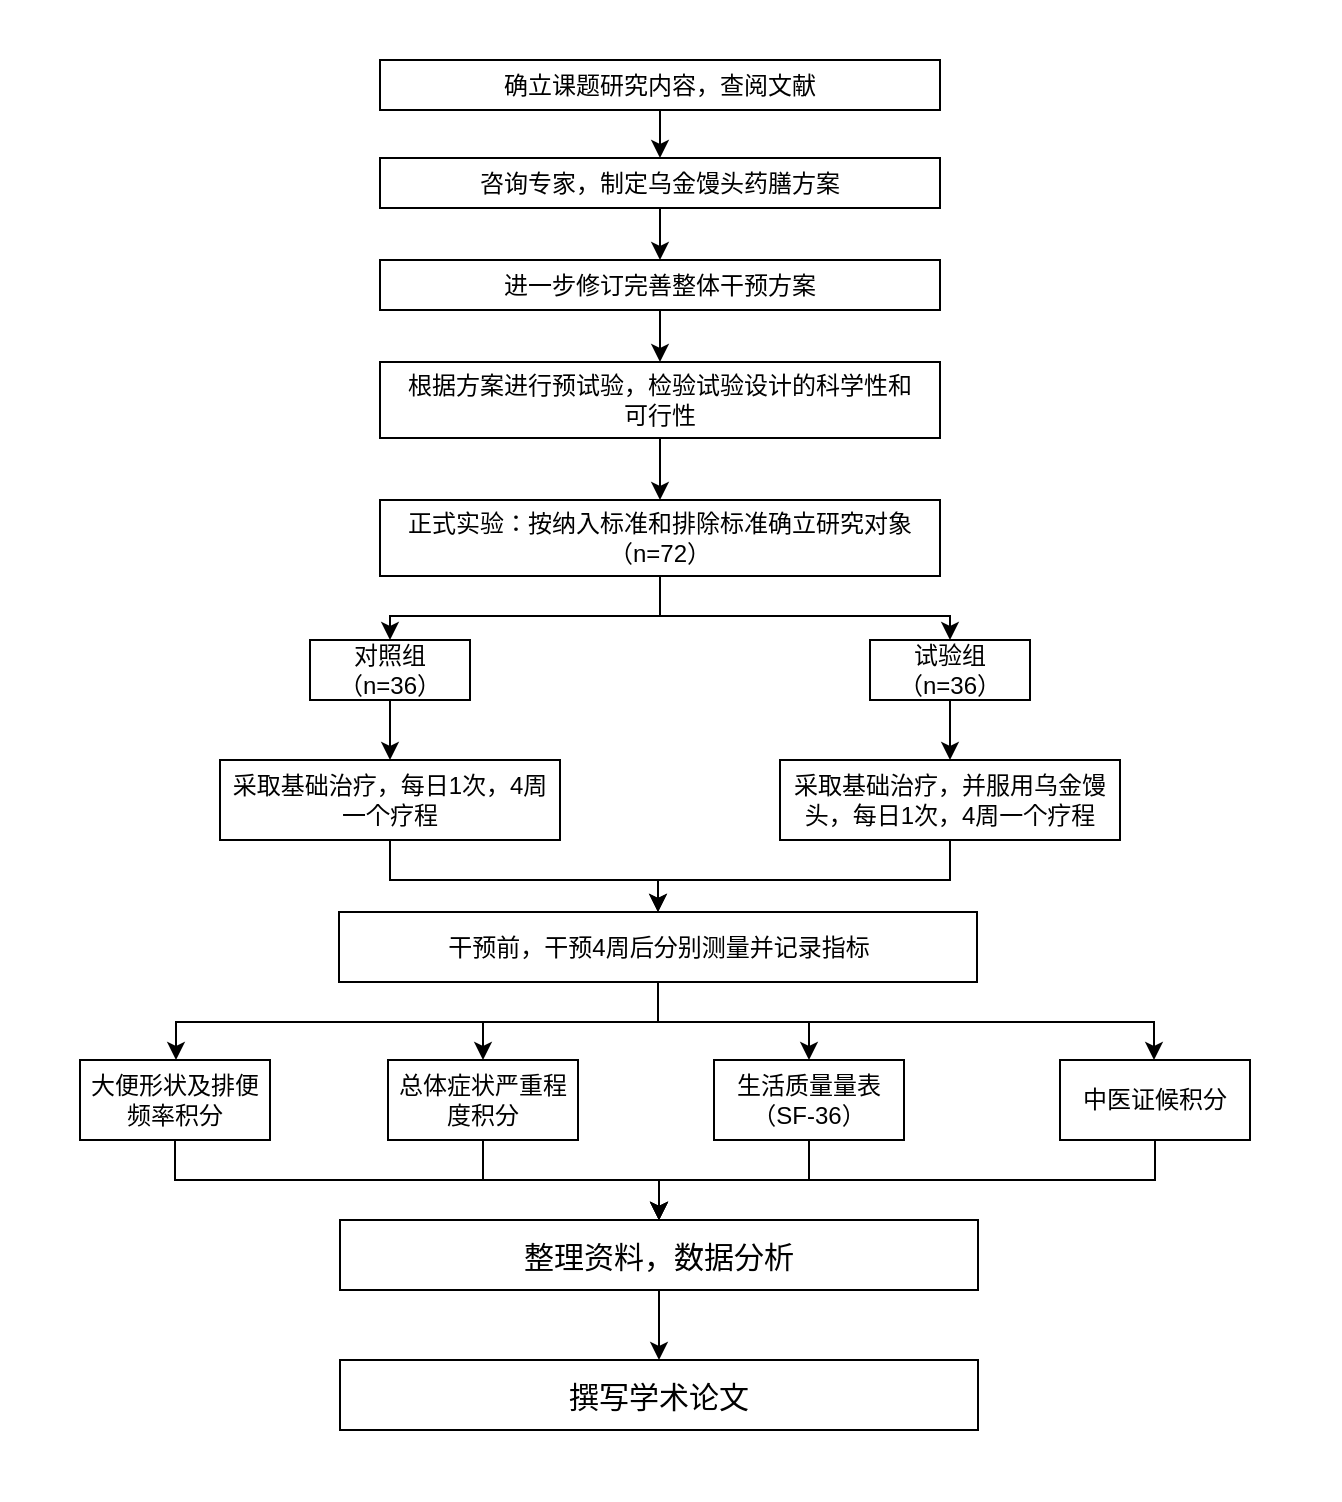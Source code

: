 <mxfile version="26.1.1">
  <diagram name="第 1 页" id="43g43-p8lrJT_yF0-TSw">
    <mxGraphModel dx="1076" dy="616" grid="1" gridSize="10" guides="1" tooltips="1" connect="1" arrows="1" fold="1" page="1" pageScale="1" pageWidth="827" pageHeight="1169" math="0" shadow="0">
      <root>
        <mxCell id="0" />
        <mxCell id="1" parent="0" />
        <mxCell id="D2ccaEsxYQHLOQnfDHp8-27" style="edgeStyle=orthogonalEdgeStyle;rounded=0;orthogonalLoop=1;jettySize=auto;html=1;exitX=0.5;exitY=1;exitDx=0;exitDy=0;entryX=0.5;entryY=0;entryDx=0;entryDy=0;" edge="1" parent="1" source="D2ccaEsxYQHLOQnfDHp8-1" target="D2ccaEsxYQHLOQnfDHp8-2">
          <mxGeometry relative="1" as="geometry" />
        </mxCell>
        <mxCell id="D2ccaEsxYQHLOQnfDHp8-1" value="&lt;font&gt;确立课题研究内容，查阅文献&lt;/font&gt;" style="rounded=0;whiteSpace=wrap;html=1;fontSize=12;" vertex="1" parent="1">
          <mxGeometry x="300" y="110" width="280" height="25" as="geometry" />
        </mxCell>
        <mxCell id="D2ccaEsxYQHLOQnfDHp8-28" style="edgeStyle=orthogonalEdgeStyle;rounded=0;orthogonalLoop=1;jettySize=auto;html=1;exitX=0.5;exitY=1;exitDx=0;exitDy=0;entryX=0.5;entryY=0;entryDx=0;entryDy=0;" edge="1" parent="1" source="D2ccaEsxYQHLOQnfDHp8-2" target="D2ccaEsxYQHLOQnfDHp8-3">
          <mxGeometry relative="1" as="geometry" />
        </mxCell>
        <mxCell id="D2ccaEsxYQHLOQnfDHp8-2" value="&lt;font&gt;咨询专家，制定乌金馒头药膳方案&lt;/font&gt;" style="rounded=0;whiteSpace=wrap;html=1;fontSize=12;" vertex="1" parent="1">
          <mxGeometry x="300" y="159" width="280" height="25" as="geometry" />
        </mxCell>
        <mxCell id="D2ccaEsxYQHLOQnfDHp8-29" style="edgeStyle=orthogonalEdgeStyle;rounded=0;orthogonalLoop=1;jettySize=auto;html=1;exitX=0.5;exitY=1;exitDx=0;exitDy=0;entryX=0.5;entryY=0;entryDx=0;entryDy=0;" edge="1" parent="1" source="D2ccaEsxYQHLOQnfDHp8-3" target="D2ccaEsxYQHLOQnfDHp8-4">
          <mxGeometry relative="1" as="geometry" />
        </mxCell>
        <mxCell id="D2ccaEsxYQHLOQnfDHp8-3" value="&lt;font&gt;进一步修订完善整体干预方案&lt;/font&gt;" style="rounded=0;whiteSpace=wrap;html=1;fontSize=12;" vertex="1" parent="1">
          <mxGeometry x="300" y="210" width="280" height="25" as="geometry" />
        </mxCell>
        <mxCell id="D2ccaEsxYQHLOQnfDHp8-30" style="edgeStyle=orthogonalEdgeStyle;rounded=0;orthogonalLoop=1;jettySize=auto;html=1;exitX=0.5;exitY=1;exitDx=0;exitDy=0;" edge="1" parent="1" source="D2ccaEsxYQHLOQnfDHp8-4" target="D2ccaEsxYQHLOQnfDHp8-6">
          <mxGeometry relative="1" as="geometry" />
        </mxCell>
        <mxCell id="D2ccaEsxYQHLOQnfDHp8-4" value="&lt;font&gt;根据方案进行预试验，检验试验设计的科学性和&lt;/font&gt;&lt;div&gt;&lt;font&gt;可行性&lt;/font&gt;&lt;/div&gt;" style="rounded=0;whiteSpace=wrap;html=1;fontSize=12;" vertex="1" parent="1">
          <mxGeometry x="300" y="261" width="280" height="38" as="geometry" />
        </mxCell>
        <mxCell id="D2ccaEsxYQHLOQnfDHp8-31" style="edgeStyle=orthogonalEdgeStyle;rounded=0;orthogonalLoop=1;jettySize=auto;html=1;entryX=0.5;entryY=0;entryDx=0;entryDy=0;" edge="1" parent="1" source="D2ccaEsxYQHLOQnfDHp8-6" target="D2ccaEsxYQHLOQnfDHp8-7">
          <mxGeometry relative="1" as="geometry" />
        </mxCell>
        <mxCell id="D2ccaEsxYQHLOQnfDHp8-32" style="edgeStyle=orthogonalEdgeStyle;rounded=0;orthogonalLoop=1;jettySize=auto;html=1;" edge="1" parent="1" source="D2ccaEsxYQHLOQnfDHp8-6" target="D2ccaEsxYQHLOQnfDHp8-8">
          <mxGeometry relative="1" as="geometry" />
        </mxCell>
        <mxCell id="D2ccaEsxYQHLOQnfDHp8-6" value="正式实验：按纳入标准和排除标准确立研究对象（n=72）" style="rounded=0;whiteSpace=wrap;html=1;fontSize=12;" vertex="1" parent="1">
          <mxGeometry x="300" y="330" width="280" height="38" as="geometry" />
        </mxCell>
        <mxCell id="D2ccaEsxYQHLOQnfDHp8-33" style="edgeStyle=orthogonalEdgeStyle;rounded=0;orthogonalLoop=1;jettySize=auto;html=1;exitX=0.5;exitY=1;exitDx=0;exitDy=0;entryX=0.5;entryY=0;entryDx=0;entryDy=0;" edge="1" parent="1" source="D2ccaEsxYQHLOQnfDHp8-7" target="D2ccaEsxYQHLOQnfDHp8-9">
          <mxGeometry relative="1" as="geometry" />
        </mxCell>
        <mxCell id="D2ccaEsxYQHLOQnfDHp8-7" value="对照组&lt;div&gt;（n=36）&lt;/div&gt;" style="rounded=0;whiteSpace=wrap;html=1;" vertex="1" parent="1">
          <mxGeometry x="265" y="400" width="80" height="30" as="geometry" />
        </mxCell>
        <mxCell id="D2ccaEsxYQHLOQnfDHp8-34" style="edgeStyle=orthogonalEdgeStyle;rounded=0;orthogonalLoop=1;jettySize=auto;html=1;exitX=0.5;exitY=1;exitDx=0;exitDy=0;entryX=0.5;entryY=0;entryDx=0;entryDy=0;" edge="1" parent="1" source="D2ccaEsxYQHLOQnfDHp8-8" target="D2ccaEsxYQHLOQnfDHp8-10">
          <mxGeometry relative="1" as="geometry" />
        </mxCell>
        <mxCell id="D2ccaEsxYQHLOQnfDHp8-8" value="试验组&lt;div&gt;（n=36）&lt;/div&gt;" style="rounded=0;whiteSpace=wrap;html=1;" vertex="1" parent="1">
          <mxGeometry x="545" y="400" width="80" height="30" as="geometry" />
        </mxCell>
        <mxCell id="D2ccaEsxYQHLOQnfDHp8-36" style="edgeStyle=orthogonalEdgeStyle;rounded=0;orthogonalLoop=1;jettySize=auto;html=1;entryX=0.5;entryY=0;entryDx=0;entryDy=0;" edge="1" parent="1" source="D2ccaEsxYQHLOQnfDHp8-9" target="D2ccaEsxYQHLOQnfDHp8-11">
          <mxGeometry relative="1" as="geometry">
            <Array as="points">
              <mxPoint x="305" y="520" />
              <mxPoint x="439" y="520" />
            </Array>
          </mxGeometry>
        </mxCell>
        <mxCell id="D2ccaEsxYQHLOQnfDHp8-9" value="&lt;font&gt;采取基础治疗，每日1次，4周一个疗程&lt;/font&gt;" style="rounded=0;whiteSpace=wrap;html=1;fontSize=12;" vertex="1" parent="1">
          <mxGeometry x="220" y="460" width="170" height="40" as="geometry" />
        </mxCell>
        <mxCell id="D2ccaEsxYQHLOQnfDHp8-38" style="edgeStyle=orthogonalEdgeStyle;rounded=0;orthogonalLoop=1;jettySize=auto;html=1;entryX=0.5;entryY=0;entryDx=0;entryDy=0;" edge="1" parent="1" source="D2ccaEsxYQHLOQnfDHp8-10" target="D2ccaEsxYQHLOQnfDHp8-11">
          <mxGeometry relative="1" as="geometry">
            <Array as="points">
              <mxPoint x="585" y="520" />
              <mxPoint x="439" y="520" />
            </Array>
          </mxGeometry>
        </mxCell>
        <mxCell id="D2ccaEsxYQHLOQnfDHp8-10" value="&lt;font&gt;采取基础治疗，并服用乌金馒头，每日1次，4周一个疗程&lt;/font&gt;" style="rounded=0;whiteSpace=wrap;html=1;fontSize=12;" vertex="1" parent="1">
          <mxGeometry x="500" y="460" width="170" height="40" as="geometry" />
        </mxCell>
        <mxCell id="D2ccaEsxYQHLOQnfDHp8-20" style="edgeStyle=orthogonalEdgeStyle;rounded=0;orthogonalLoop=1;jettySize=auto;html=1;" edge="1" parent="1" source="D2ccaEsxYQHLOQnfDHp8-11" target="D2ccaEsxYQHLOQnfDHp8-14">
          <mxGeometry relative="1" as="geometry" />
        </mxCell>
        <mxCell id="D2ccaEsxYQHLOQnfDHp8-21" style="edgeStyle=orthogonalEdgeStyle;rounded=0;orthogonalLoop=1;jettySize=auto;html=1;" edge="1" parent="1" source="D2ccaEsxYQHLOQnfDHp8-11" target="D2ccaEsxYQHLOQnfDHp8-15">
          <mxGeometry relative="1" as="geometry" />
        </mxCell>
        <mxCell id="D2ccaEsxYQHLOQnfDHp8-23" style="edgeStyle=orthogonalEdgeStyle;rounded=0;orthogonalLoop=1;jettySize=auto;html=1;exitX=0.5;exitY=1;exitDx=0;exitDy=0;" edge="1" parent="1" source="D2ccaEsxYQHLOQnfDHp8-11" target="D2ccaEsxYQHLOQnfDHp8-16">
          <mxGeometry relative="1" as="geometry">
            <Array as="points">
              <mxPoint x="439" y="591" />
              <mxPoint x="687" y="591" />
            </Array>
          </mxGeometry>
        </mxCell>
        <mxCell id="D2ccaEsxYQHLOQnfDHp8-26" style="edgeStyle=orthogonalEdgeStyle;rounded=0;orthogonalLoop=1;jettySize=auto;html=1;exitX=0.5;exitY=1;exitDx=0;exitDy=0;" edge="1" parent="1" source="D2ccaEsxYQHLOQnfDHp8-11" target="D2ccaEsxYQHLOQnfDHp8-13">
          <mxGeometry relative="1" as="geometry">
            <Array as="points">
              <mxPoint x="439" y="591" />
              <mxPoint x="198" y="591" />
            </Array>
          </mxGeometry>
        </mxCell>
        <mxCell id="D2ccaEsxYQHLOQnfDHp8-11" value="&lt;font&gt;干预前，干预4周后分别测量并记录指标&lt;/font&gt;" style="rounded=0;whiteSpace=wrap;html=1;fontSize=12;" vertex="1" parent="1">
          <mxGeometry x="279.5" y="536" width="319" height="35" as="geometry" />
        </mxCell>
        <mxCell id="D2ccaEsxYQHLOQnfDHp8-40" style="edgeStyle=orthogonalEdgeStyle;rounded=0;orthogonalLoop=1;jettySize=auto;html=1;exitX=0.5;exitY=1;exitDx=0;exitDy=0;" edge="1" parent="1" source="D2ccaEsxYQHLOQnfDHp8-13" target="D2ccaEsxYQHLOQnfDHp8-17">
          <mxGeometry relative="1" as="geometry" />
        </mxCell>
        <mxCell id="D2ccaEsxYQHLOQnfDHp8-13" value="大便形状及排便频率积分" style="rounded=0;whiteSpace=wrap;html=1;" vertex="1" parent="1">
          <mxGeometry x="150" y="610" width="95" height="40" as="geometry" />
        </mxCell>
        <mxCell id="D2ccaEsxYQHLOQnfDHp8-41" style="edgeStyle=orthogonalEdgeStyle;rounded=0;orthogonalLoop=1;jettySize=auto;html=1;exitX=0.5;exitY=1;exitDx=0;exitDy=0;entryX=0.5;entryY=0;entryDx=0;entryDy=0;" edge="1" parent="1" source="D2ccaEsxYQHLOQnfDHp8-14" target="D2ccaEsxYQHLOQnfDHp8-17">
          <mxGeometry relative="1" as="geometry" />
        </mxCell>
        <mxCell id="D2ccaEsxYQHLOQnfDHp8-14" value="总体症状严重程度积分" style="rounded=0;whiteSpace=wrap;html=1;" vertex="1" parent="1">
          <mxGeometry x="304" y="610" width="95" height="40" as="geometry" />
        </mxCell>
        <mxCell id="D2ccaEsxYQHLOQnfDHp8-43" style="edgeStyle=orthogonalEdgeStyle;rounded=0;orthogonalLoop=1;jettySize=auto;html=1;exitX=0.5;exitY=1;exitDx=0;exitDy=0;entryX=0.5;entryY=0;entryDx=0;entryDy=0;" edge="1" parent="1" source="D2ccaEsxYQHLOQnfDHp8-15" target="D2ccaEsxYQHLOQnfDHp8-17">
          <mxGeometry relative="1" as="geometry" />
        </mxCell>
        <mxCell id="D2ccaEsxYQHLOQnfDHp8-15" value="生活质量量表&lt;div&gt;（SF-36）&lt;/div&gt;" style="rounded=0;whiteSpace=wrap;html=1;" vertex="1" parent="1">
          <mxGeometry x="467" y="610" width="95" height="40" as="geometry" />
        </mxCell>
        <mxCell id="D2ccaEsxYQHLOQnfDHp8-44" style="edgeStyle=orthogonalEdgeStyle;rounded=0;orthogonalLoop=1;jettySize=auto;html=1;exitX=0.5;exitY=1;exitDx=0;exitDy=0;entryX=0.5;entryY=0;entryDx=0;entryDy=0;" edge="1" parent="1" source="D2ccaEsxYQHLOQnfDHp8-16" target="D2ccaEsxYQHLOQnfDHp8-17">
          <mxGeometry relative="1" as="geometry" />
        </mxCell>
        <mxCell id="D2ccaEsxYQHLOQnfDHp8-16" value="中医证候积分" style="rounded=0;whiteSpace=wrap;html=1;" vertex="1" parent="1">
          <mxGeometry x="640" y="610" width="95" height="40" as="geometry" />
        </mxCell>
        <mxCell id="D2ccaEsxYQHLOQnfDHp8-45" style="edgeStyle=orthogonalEdgeStyle;rounded=0;orthogonalLoop=1;jettySize=auto;html=1;exitX=0.5;exitY=1;exitDx=0;exitDy=0;entryX=0.5;entryY=0;entryDx=0;entryDy=0;" edge="1" parent="1" source="D2ccaEsxYQHLOQnfDHp8-17" target="D2ccaEsxYQHLOQnfDHp8-18">
          <mxGeometry relative="1" as="geometry" />
        </mxCell>
        <mxCell id="D2ccaEsxYQHLOQnfDHp8-17" value="&lt;font style=&quot;font-size: 15px;&quot;&gt;整理资料，数据分析&lt;/font&gt;" style="rounded=0;whiteSpace=wrap;html=1;fontSize=12;" vertex="1" parent="1">
          <mxGeometry x="280" y="690" width="319" height="35" as="geometry" />
        </mxCell>
        <mxCell id="D2ccaEsxYQHLOQnfDHp8-18" value="&lt;font style=&quot;font-size: 15px;&quot;&gt;撰写学术论文&lt;/font&gt;" style="rounded=0;whiteSpace=wrap;html=1;fontSize=12;" vertex="1" parent="1">
          <mxGeometry x="280" y="760" width="319" height="35" as="geometry" />
        </mxCell>
        <mxCell id="D2ccaEsxYQHLOQnfDHp8-46" value="&amp;nbsp;" style="text;html=1;align=center;verticalAlign=middle;whiteSpace=wrap;rounded=0;" vertex="1" parent="1">
          <mxGeometry x="110" y="80" width="670" height="750" as="geometry" />
        </mxCell>
      </root>
    </mxGraphModel>
  </diagram>
</mxfile>
